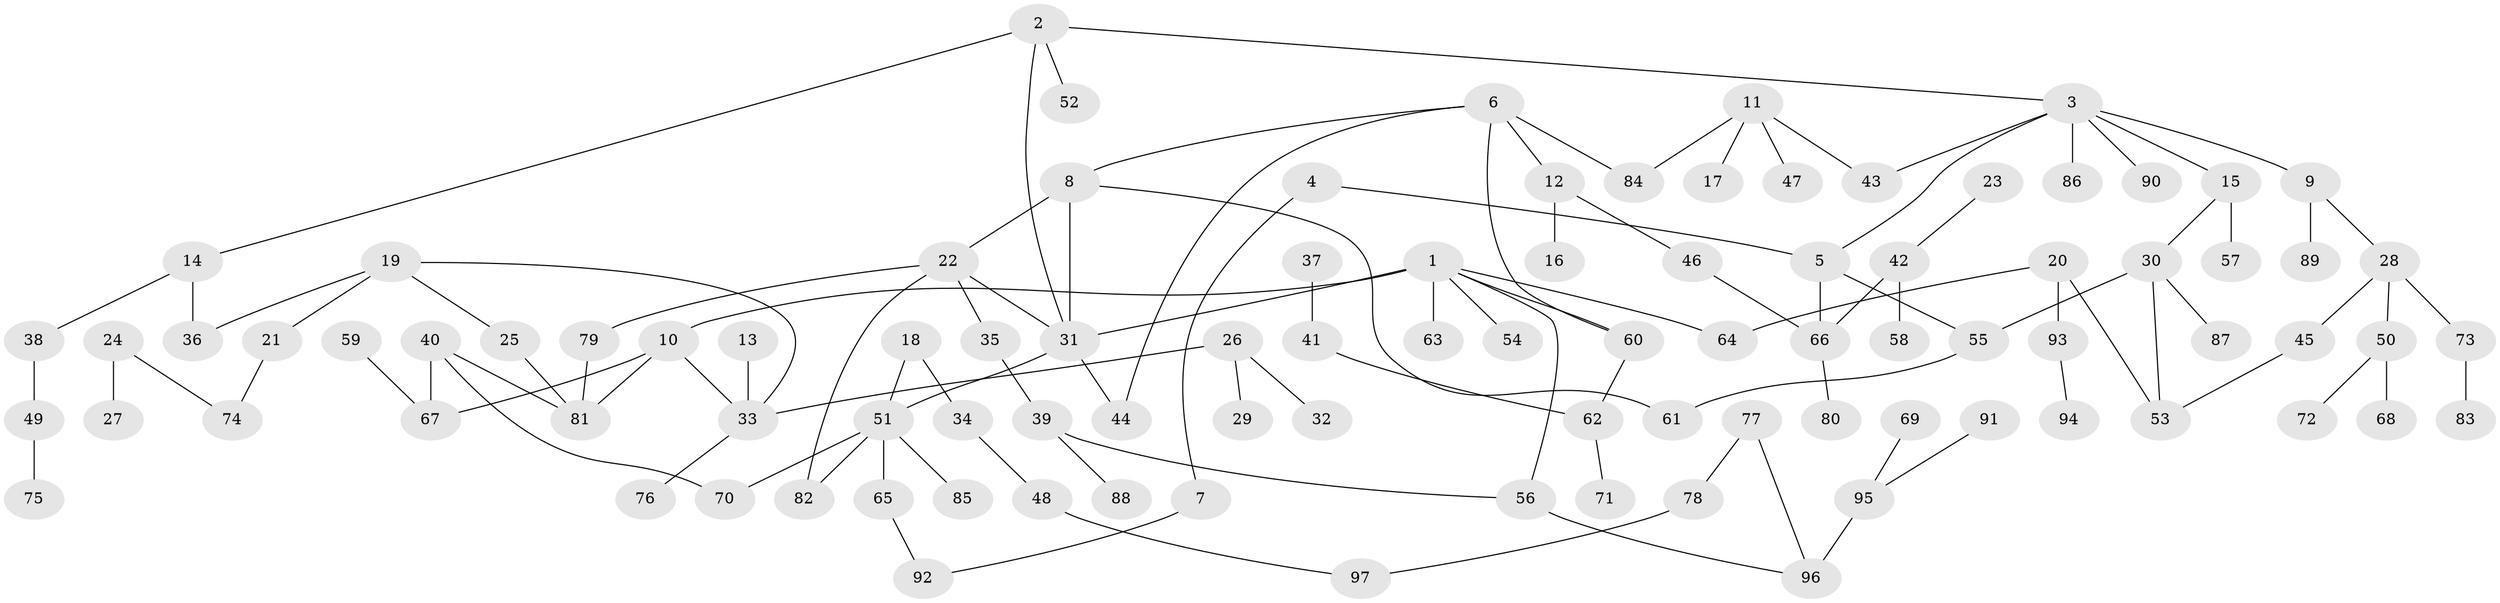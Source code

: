 // original degree distribution, {7: 0.021739130434782608, 4: 0.11594202898550725, 2: 0.2753623188405797, 5: 0.036231884057971016, 1: 0.391304347826087, 6: 0.014492753623188406, 3: 0.14492753623188406}
// Generated by graph-tools (version 1.1) at 2025/36/03/04/25 23:36:02]
// undirected, 97 vertices, 114 edges
graph export_dot {
  node [color=gray90,style=filled];
  1;
  2;
  3;
  4;
  5;
  6;
  7;
  8;
  9;
  10;
  11;
  12;
  13;
  14;
  15;
  16;
  17;
  18;
  19;
  20;
  21;
  22;
  23;
  24;
  25;
  26;
  27;
  28;
  29;
  30;
  31;
  32;
  33;
  34;
  35;
  36;
  37;
  38;
  39;
  40;
  41;
  42;
  43;
  44;
  45;
  46;
  47;
  48;
  49;
  50;
  51;
  52;
  53;
  54;
  55;
  56;
  57;
  58;
  59;
  60;
  61;
  62;
  63;
  64;
  65;
  66;
  67;
  68;
  69;
  70;
  71;
  72;
  73;
  74;
  75;
  76;
  77;
  78;
  79;
  80;
  81;
  82;
  83;
  84;
  85;
  86;
  87;
  88;
  89;
  90;
  91;
  92;
  93;
  94;
  95;
  96;
  97;
  1 -- 10 [weight=1.0];
  1 -- 31 [weight=1.0];
  1 -- 54 [weight=1.0];
  1 -- 56 [weight=1.0];
  1 -- 60 [weight=1.0];
  1 -- 63 [weight=1.0];
  1 -- 64 [weight=1.0];
  2 -- 3 [weight=1.0];
  2 -- 14 [weight=1.0];
  2 -- 31 [weight=1.0];
  2 -- 52 [weight=1.0];
  3 -- 5 [weight=1.0];
  3 -- 9 [weight=1.0];
  3 -- 15 [weight=1.0];
  3 -- 43 [weight=1.0];
  3 -- 86 [weight=1.0];
  3 -- 90 [weight=1.0];
  4 -- 5 [weight=1.0];
  4 -- 7 [weight=1.0];
  5 -- 55 [weight=1.0];
  5 -- 66 [weight=1.0];
  6 -- 8 [weight=1.0];
  6 -- 12 [weight=1.0];
  6 -- 44 [weight=1.0];
  6 -- 60 [weight=1.0];
  6 -- 84 [weight=1.0];
  7 -- 92 [weight=1.0];
  8 -- 22 [weight=1.0];
  8 -- 31 [weight=1.0];
  8 -- 61 [weight=1.0];
  9 -- 28 [weight=1.0];
  9 -- 89 [weight=1.0];
  10 -- 33 [weight=1.0];
  10 -- 67 [weight=1.0];
  10 -- 81 [weight=1.0];
  11 -- 17 [weight=1.0];
  11 -- 43 [weight=1.0];
  11 -- 47 [weight=1.0];
  11 -- 84 [weight=1.0];
  12 -- 16 [weight=1.0];
  12 -- 46 [weight=1.0];
  13 -- 33 [weight=1.0];
  14 -- 36 [weight=1.0];
  14 -- 38 [weight=1.0];
  15 -- 30 [weight=1.0];
  15 -- 57 [weight=1.0];
  18 -- 34 [weight=1.0];
  18 -- 51 [weight=1.0];
  19 -- 21 [weight=1.0];
  19 -- 25 [weight=1.0];
  19 -- 33 [weight=1.0];
  19 -- 36 [weight=1.0];
  20 -- 53 [weight=1.0];
  20 -- 64 [weight=1.0];
  20 -- 93 [weight=1.0];
  21 -- 74 [weight=1.0];
  22 -- 31 [weight=1.0];
  22 -- 35 [weight=1.0];
  22 -- 79 [weight=1.0];
  22 -- 82 [weight=1.0];
  23 -- 42 [weight=1.0];
  24 -- 27 [weight=1.0];
  24 -- 74 [weight=1.0];
  25 -- 81 [weight=1.0];
  26 -- 29 [weight=1.0];
  26 -- 32 [weight=1.0];
  26 -- 33 [weight=1.0];
  28 -- 45 [weight=1.0];
  28 -- 50 [weight=1.0];
  28 -- 73 [weight=1.0];
  30 -- 53 [weight=1.0];
  30 -- 55 [weight=1.0];
  30 -- 87 [weight=1.0];
  31 -- 44 [weight=1.0];
  31 -- 51 [weight=1.0];
  33 -- 76 [weight=1.0];
  34 -- 48 [weight=1.0];
  35 -- 39 [weight=1.0];
  37 -- 41 [weight=1.0];
  38 -- 49 [weight=1.0];
  39 -- 56 [weight=1.0];
  39 -- 88 [weight=1.0];
  40 -- 67 [weight=1.0];
  40 -- 70 [weight=1.0];
  40 -- 81 [weight=1.0];
  41 -- 62 [weight=1.0];
  42 -- 58 [weight=1.0];
  42 -- 66 [weight=1.0];
  45 -- 53 [weight=1.0];
  46 -- 66 [weight=1.0];
  48 -- 97 [weight=1.0];
  49 -- 75 [weight=1.0];
  50 -- 68 [weight=1.0];
  50 -- 72 [weight=1.0];
  51 -- 65 [weight=1.0];
  51 -- 70 [weight=1.0];
  51 -- 82 [weight=1.0];
  51 -- 85 [weight=1.0];
  55 -- 61 [weight=1.0];
  56 -- 96 [weight=1.0];
  59 -- 67 [weight=1.0];
  60 -- 62 [weight=1.0];
  62 -- 71 [weight=1.0];
  65 -- 92 [weight=1.0];
  66 -- 80 [weight=1.0];
  69 -- 95 [weight=1.0];
  73 -- 83 [weight=1.0];
  77 -- 78 [weight=1.0];
  77 -- 96 [weight=1.0];
  78 -- 97 [weight=1.0];
  79 -- 81 [weight=1.0];
  91 -- 95 [weight=1.0];
  93 -- 94 [weight=1.0];
  95 -- 96 [weight=2.0];
}
